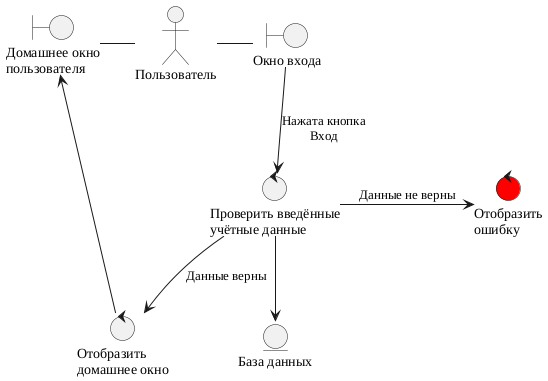 @startuml
skinparam defaultFontName Liberation Serif

actor "Пользователь" as user

entity "База данных" as db 

boundary "Окно входа" as w_login
control "Отобразить\nошибку" as derr_login #red
control "Проверить введённые\nучётные данные" as check
control "Отобразить\nдомашнее окно" as dw_home
boundary "Домашнее окно\nпользователя" as w_home

' =============================================================================

user -right- w_login
user -left- w_home

w_login --> check : "Нажата кнопка\nВход"
check -right-> derr_login : "Данные не верны"
check --> dw_home : "Данные верны"
dw_home --> w_home

check --> db

@enduml
